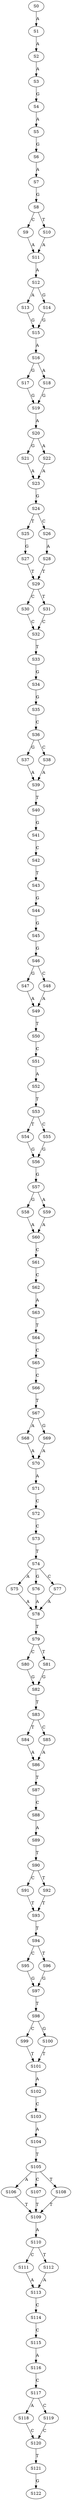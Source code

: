 strict digraph  {
	S0 -> S1 [ label = A ];
	S1 -> S2 [ label = A ];
	S2 -> S3 [ label = A ];
	S3 -> S4 [ label = G ];
	S4 -> S5 [ label = A ];
	S5 -> S6 [ label = G ];
	S6 -> S7 [ label = A ];
	S7 -> S8 [ label = G ];
	S8 -> S9 [ label = C ];
	S8 -> S10 [ label = T ];
	S9 -> S11 [ label = A ];
	S10 -> S11 [ label = A ];
	S11 -> S12 [ label = A ];
	S12 -> S13 [ label = A ];
	S12 -> S14 [ label = G ];
	S13 -> S15 [ label = G ];
	S14 -> S15 [ label = G ];
	S15 -> S16 [ label = A ];
	S16 -> S17 [ label = G ];
	S16 -> S18 [ label = A ];
	S17 -> S19 [ label = G ];
	S18 -> S19 [ label = G ];
	S19 -> S20 [ label = A ];
	S20 -> S21 [ label = G ];
	S20 -> S22 [ label = A ];
	S21 -> S23 [ label = A ];
	S22 -> S23 [ label = A ];
	S23 -> S24 [ label = G ];
	S24 -> S25 [ label = T ];
	S24 -> S26 [ label = C ];
	S25 -> S27 [ label = G ];
	S26 -> S28 [ label = A ];
	S27 -> S29 [ label = T ];
	S28 -> S29 [ label = T ];
	S29 -> S30 [ label = C ];
	S29 -> S31 [ label = T ];
	S30 -> S32 [ label = C ];
	S31 -> S32 [ label = C ];
	S32 -> S33 [ label = T ];
	S33 -> S34 [ label = G ];
	S34 -> S35 [ label = G ];
	S35 -> S36 [ label = C ];
	S36 -> S37 [ label = G ];
	S36 -> S38 [ label = C ];
	S37 -> S39 [ label = A ];
	S38 -> S39 [ label = A ];
	S39 -> S40 [ label = T ];
	S40 -> S41 [ label = G ];
	S41 -> S42 [ label = C ];
	S42 -> S43 [ label = T ];
	S43 -> S44 [ label = G ];
	S44 -> S45 [ label = G ];
	S45 -> S46 [ label = G ];
	S46 -> S47 [ label = G ];
	S46 -> S48 [ label = C ];
	S47 -> S49 [ label = A ];
	S48 -> S49 [ label = A ];
	S49 -> S50 [ label = T ];
	S50 -> S51 [ label = C ];
	S51 -> S52 [ label = A ];
	S52 -> S53 [ label = T ];
	S53 -> S54 [ label = T ];
	S53 -> S55 [ label = C ];
	S54 -> S56 [ label = G ];
	S55 -> S56 [ label = G ];
	S56 -> S57 [ label = G ];
	S57 -> S58 [ label = G ];
	S57 -> S59 [ label = A ];
	S58 -> S60 [ label = A ];
	S59 -> S60 [ label = A ];
	S60 -> S61 [ label = C ];
	S61 -> S62 [ label = C ];
	S62 -> S63 [ label = A ];
	S63 -> S64 [ label = T ];
	S64 -> S65 [ label = C ];
	S65 -> S66 [ label = C ];
	S66 -> S67 [ label = T ];
	S67 -> S68 [ label = A ];
	S67 -> S69 [ label = G ];
	S68 -> S70 [ label = A ];
	S69 -> S70 [ label = A ];
	S70 -> S71 [ label = A ];
	S71 -> S72 [ label = C ];
	S72 -> S73 [ label = C ];
	S73 -> S74 [ label = T ];
	S74 -> S75 [ label = A ];
	S74 -> S76 [ label = G ];
	S74 -> S77 [ label = C ];
	S75 -> S78 [ label = A ];
	S76 -> S78 [ label = A ];
	S77 -> S78 [ label = A ];
	S78 -> S79 [ label = T ];
	S79 -> S80 [ label = C ];
	S79 -> S81 [ label = T ];
	S80 -> S82 [ label = G ];
	S81 -> S82 [ label = G ];
	S82 -> S83 [ label = T ];
	S83 -> S84 [ label = T ];
	S83 -> S85 [ label = C ];
	S84 -> S86 [ label = A ];
	S85 -> S86 [ label = A ];
	S86 -> S87 [ label = T ];
	S87 -> S88 [ label = C ];
	S88 -> S89 [ label = A ];
	S89 -> S90 [ label = T ];
	S90 -> S91 [ label = C ];
	S90 -> S92 [ label = T ];
	S91 -> S93 [ label = T ];
	S92 -> S93 [ label = T ];
	S93 -> S94 [ label = T ];
	S94 -> S95 [ label = C ];
	S94 -> S96 [ label = T ];
	S95 -> S97 [ label = G ];
	S96 -> S97 [ label = G ];
	S97 -> S98 [ label = T ];
	S98 -> S99 [ label = C ];
	S98 -> S100 [ label = G ];
	S99 -> S101 [ label = T ];
	S100 -> S101 [ label = T ];
	S101 -> S102 [ label = A ];
	S102 -> S103 [ label = C ];
	S103 -> S104 [ label = A ];
	S104 -> S105 [ label = T ];
	S105 -> S106 [ label = A ];
	S105 -> S107 [ label = C ];
	S105 -> S108 [ label = T ];
	S106 -> S109 [ label = T ];
	S107 -> S109 [ label = T ];
	S108 -> S109 [ label = T ];
	S109 -> S110 [ label = A ];
	S110 -> S111 [ label = C ];
	S110 -> S112 [ label = T ];
	S111 -> S113 [ label = A ];
	S112 -> S113 [ label = A ];
	S113 -> S114 [ label = C ];
	S114 -> S115 [ label = C ];
	S115 -> S116 [ label = A ];
	S116 -> S117 [ label = C ];
	S117 -> S118 [ label = A ];
	S117 -> S119 [ label = C ];
	S118 -> S120 [ label = C ];
	S119 -> S120 [ label = C ];
	S120 -> S121 [ label = T ];
	S121 -> S122 [ label = G ];
}

